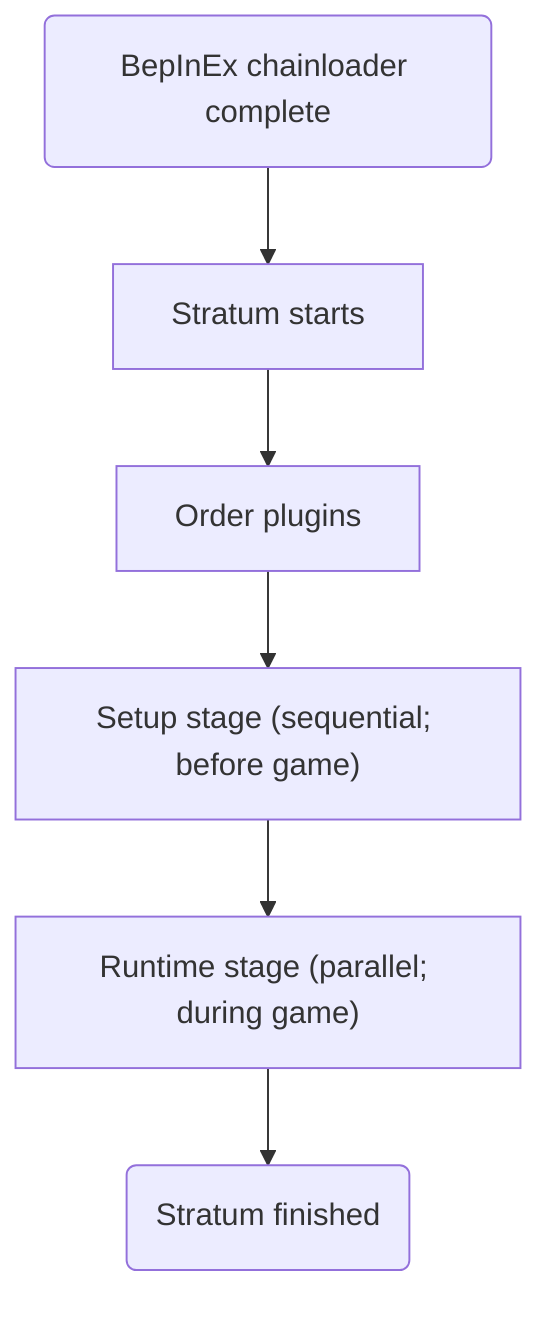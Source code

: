 graph TD
	BepInEx(BepInEx chainloader complete) --> StratumStart

    StratumStart[Stratum starts] --> OrderPlugins
	OrderPlugins[Order plugins] --> SetupStage
    SetupStage["Setup stage (sequential; before game)"] --> RuntimeStage
    RuntimeStage["Runtime stage (parallel; during game)"] --> StratumEnd
	StratumEnd(Stratum finished)